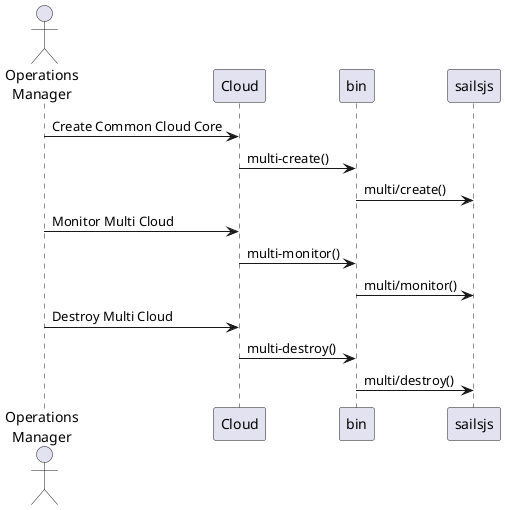 @startuml
actor "Operations\nManager" as User

User -> "Cloud": Create Common Cloud Core
"Cloud" -> bin: multi-create()
bin -> sailsjs: multi/create()

User -> "Cloud": Monitor Multi Cloud
"Cloud" -> bin: multi-monitor()
bin -> sailsjs: multi/monitor()

User -> "Cloud": Destroy Multi Cloud
"Cloud" -> bin: multi-destroy()
bin -> sailsjs: multi/destroy()

@enduml
